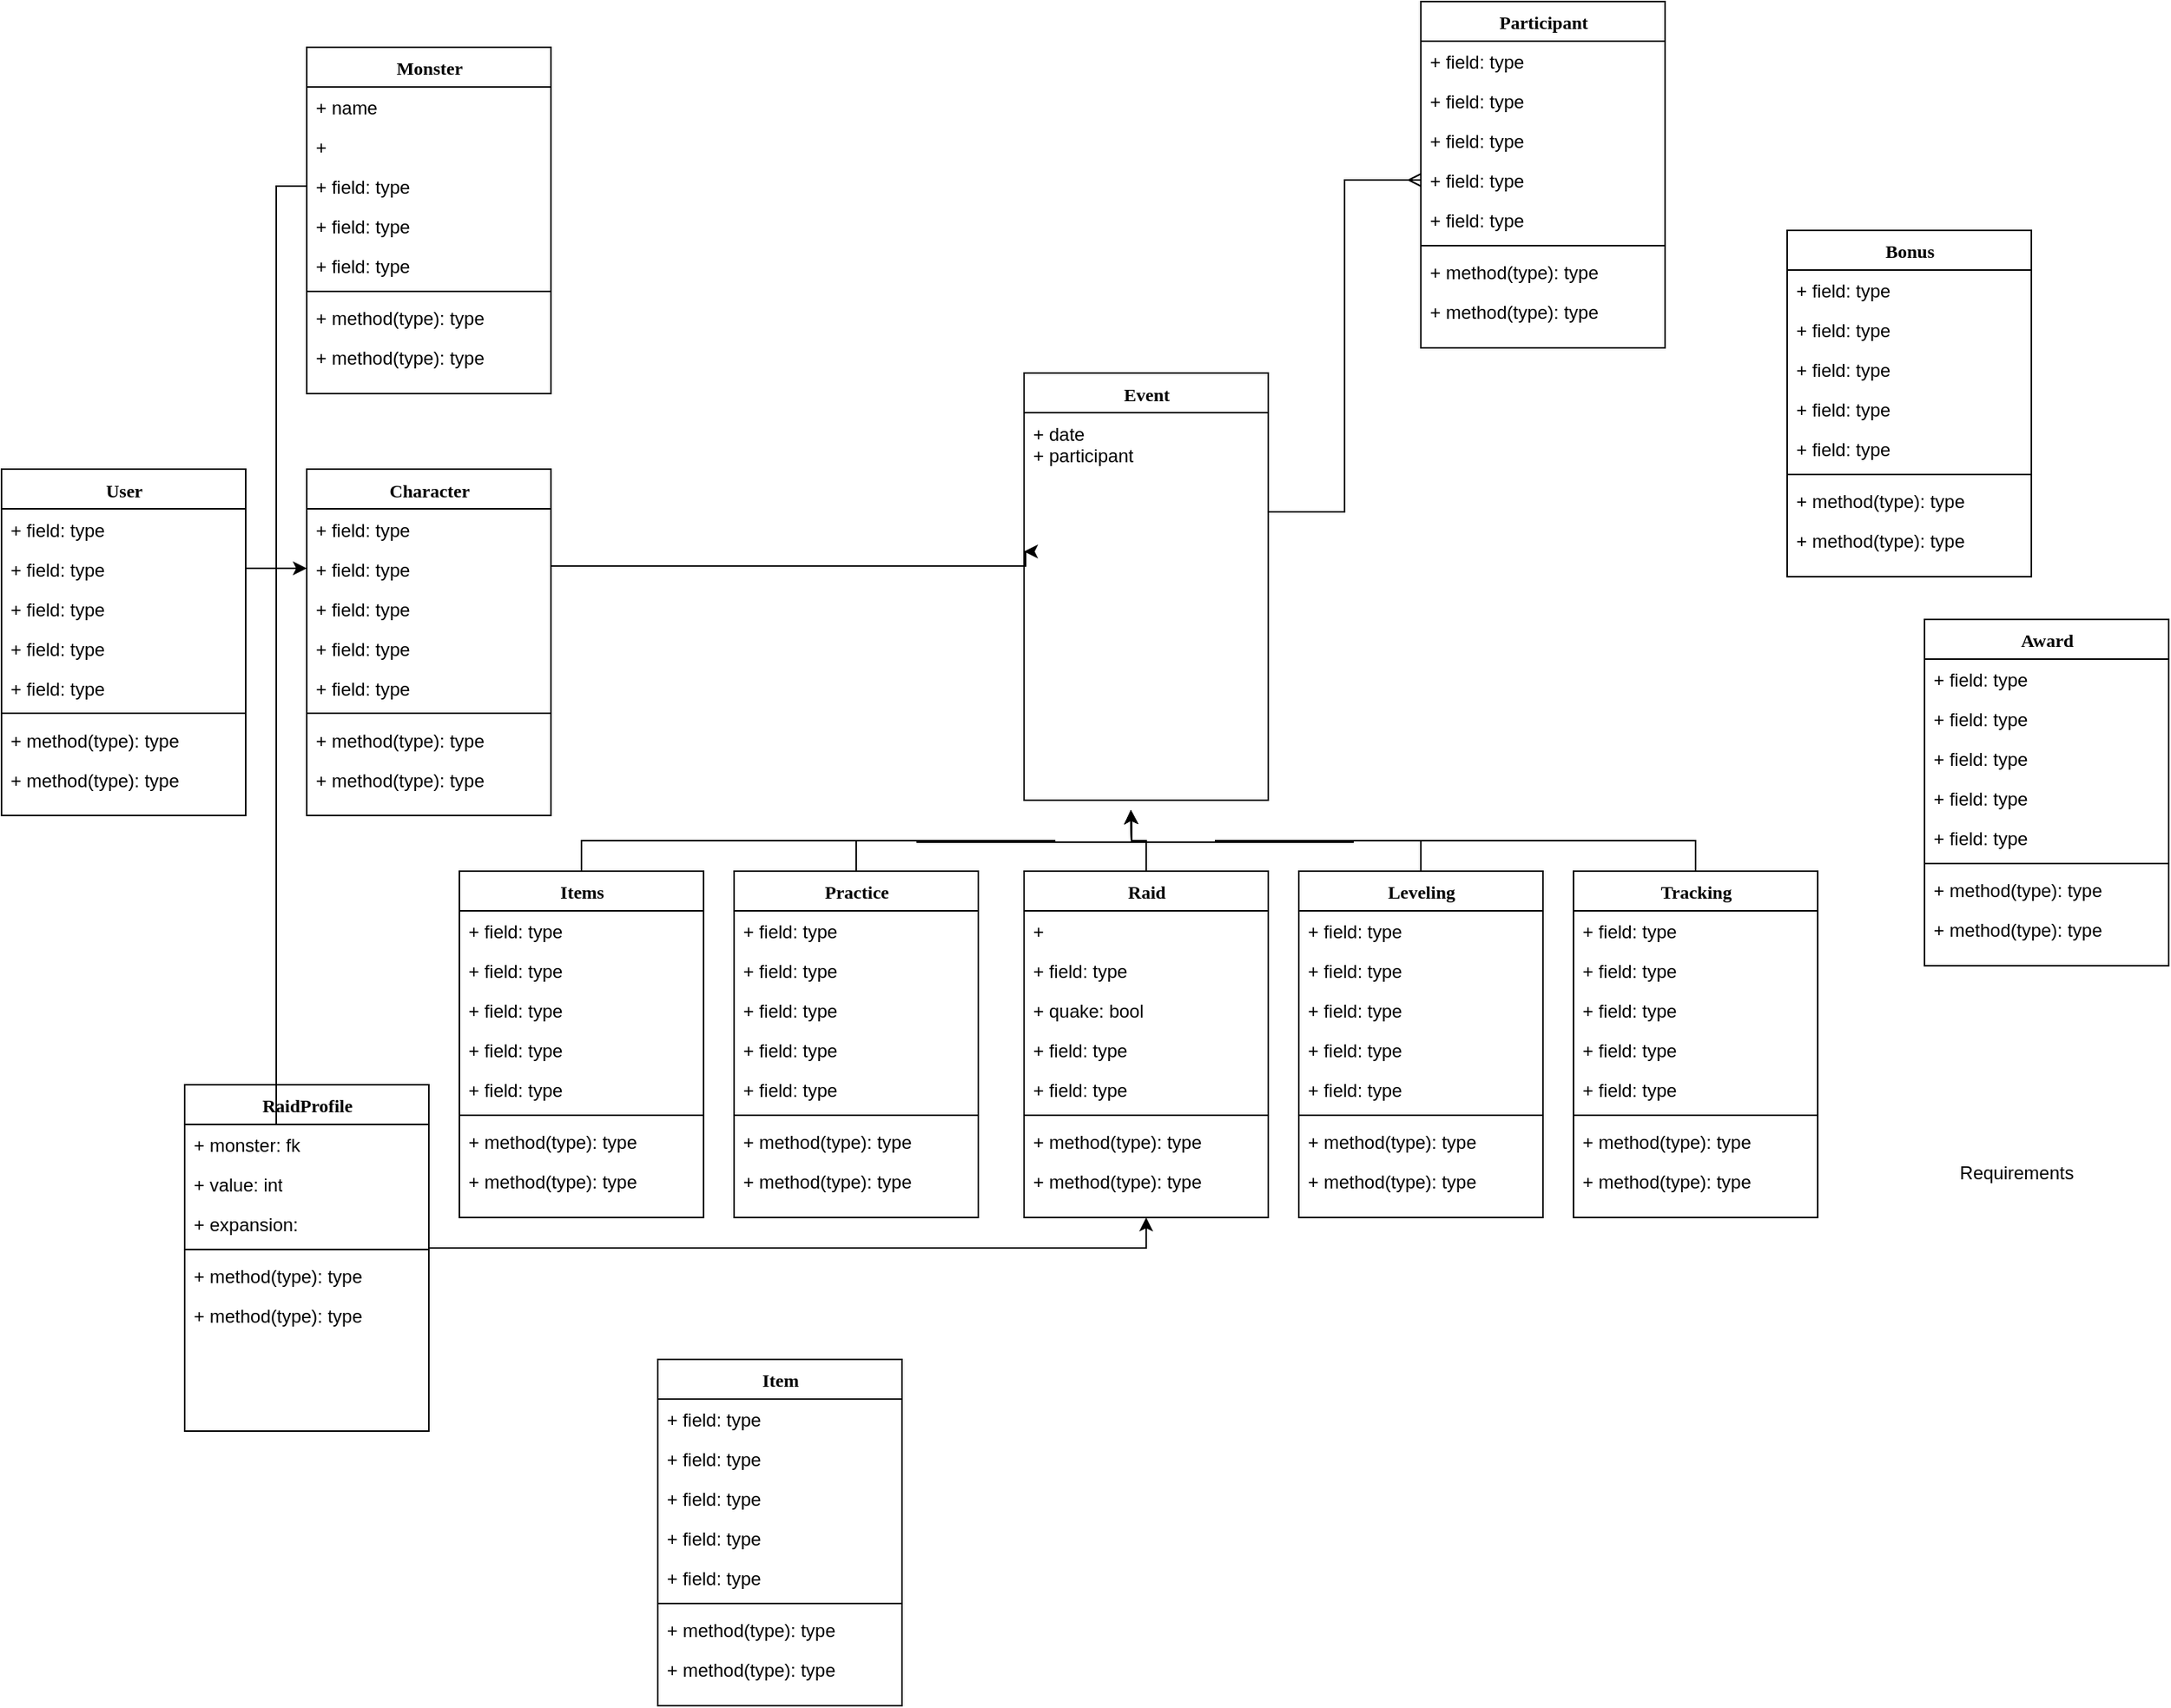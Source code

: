 <mxfile version="21.8.2" type="github">
  <diagram name="Page-1" id="9f46799a-70d6-7492-0946-bef42562c5a5">
    <mxGraphModel dx="1547" dy="1031" grid="1" gridSize="10" guides="1" tooltips="1" connect="1" arrows="1" fold="1" page="1" pageScale="1" pageWidth="1100" pageHeight="850" background="none" math="0" shadow="0">
      <root>
        <mxCell id="0" />
        <mxCell id="1" parent="0" />
        <mxCell id="78961159f06e98e8-30" value="Event" style="swimlane;html=1;fontStyle=1;align=center;verticalAlign=top;childLayout=stackLayout;horizontal=1;startSize=26;horizontalStack=0;resizeParent=1;resizeLast=0;collapsible=1;marginBottom=0;swimlaneFillColor=#ffffff;rounded=0;shadow=0;comic=0;labelBackgroundColor=none;strokeWidth=1;fillColor=none;fontFamily=Verdana;fontSize=12" parent="1" vertex="1">
          <mxGeometry x="670" y="263.5" width="160" height="280" as="geometry" />
        </mxCell>
        <mxCell id="78961159f06e98e8-31" value="+ date&lt;br&gt;+ participant&lt;br&gt;" style="text;html=1;strokeColor=none;fillColor=none;align=left;verticalAlign=top;spacingLeft=4;spacingRight=4;whiteSpace=wrap;overflow=hidden;rotatable=0;points=[[0,0.5],[1,0.5]];portConstraint=eastwest;" parent="78961159f06e98e8-30" vertex="1">
          <mxGeometry y="26" width="160" height="174" as="geometry" />
        </mxCell>
        <mxCell id="ewGvq0pr0Kd9iklSvu2Q-1" value="Monster" style="swimlane;html=1;fontStyle=1;align=center;verticalAlign=top;childLayout=stackLayout;horizontal=1;startSize=26;horizontalStack=0;resizeParent=1;resizeLast=0;collapsible=1;marginBottom=0;swimlaneFillColor=#ffffff;rounded=0;shadow=0;comic=0;labelBackgroundColor=none;strokeWidth=1;fillColor=none;fontFamily=Verdana;fontSize=12" parent="1" vertex="1">
          <mxGeometry x="200" y="50" width="160" height="227" as="geometry" />
        </mxCell>
        <mxCell id="ewGvq0pr0Kd9iklSvu2Q-2" value="+ name" style="text;html=1;strokeColor=none;fillColor=none;align=left;verticalAlign=top;spacingLeft=4;spacingRight=4;whiteSpace=wrap;overflow=hidden;rotatable=0;points=[[0,0.5],[1,0.5]];portConstraint=eastwest;" parent="ewGvq0pr0Kd9iklSvu2Q-1" vertex="1">
          <mxGeometry y="26" width="160" height="26" as="geometry" />
        </mxCell>
        <mxCell id="ewGvq0pr0Kd9iklSvu2Q-3" value="+&amp;nbsp;" style="text;html=1;strokeColor=none;fillColor=none;align=left;verticalAlign=top;spacingLeft=4;spacingRight=4;whiteSpace=wrap;overflow=hidden;rotatable=0;points=[[0,0.5],[1,0.5]];portConstraint=eastwest;" parent="ewGvq0pr0Kd9iklSvu2Q-1" vertex="1">
          <mxGeometry y="52" width="160" height="26" as="geometry" />
        </mxCell>
        <mxCell id="ewGvq0pr0Kd9iklSvu2Q-4" value="+ field: type" style="text;html=1;strokeColor=none;fillColor=none;align=left;verticalAlign=top;spacingLeft=4;spacingRight=4;whiteSpace=wrap;overflow=hidden;rotatable=0;points=[[0,0.5],[1,0.5]];portConstraint=eastwest;" parent="ewGvq0pr0Kd9iklSvu2Q-1" vertex="1">
          <mxGeometry y="78" width="160" height="26" as="geometry" />
        </mxCell>
        <mxCell id="ewGvq0pr0Kd9iklSvu2Q-5" value="+ field: type" style="text;html=1;strokeColor=none;fillColor=none;align=left;verticalAlign=top;spacingLeft=4;spacingRight=4;whiteSpace=wrap;overflow=hidden;rotatable=0;points=[[0,0.5],[1,0.5]];portConstraint=eastwest;" parent="ewGvq0pr0Kd9iklSvu2Q-1" vertex="1">
          <mxGeometry y="104" width="160" height="26" as="geometry" />
        </mxCell>
        <mxCell id="ewGvq0pr0Kd9iklSvu2Q-6" value="+ field: type" style="text;html=1;strokeColor=none;fillColor=none;align=left;verticalAlign=top;spacingLeft=4;spacingRight=4;whiteSpace=wrap;overflow=hidden;rotatable=0;points=[[0,0.5],[1,0.5]];portConstraint=eastwest;" parent="ewGvq0pr0Kd9iklSvu2Q-1" vertex="1">
          <mxGeometry y="130" width="160" height="26" as="geometry" />
        </mxCell>
        <mxCell id="ewGvq0pr0Kd9iklSvu2Q-7" value="" style="line;html=1;strokeWidth=1;fillColor=none;align=left;verticalAlign=middle;spacingTop=-1;spacingLeft=3;spacingRight=3;rotatable=0;labelPosition=right;points=[];portConstraint=eastwest;" parent="ewGvq0pr0Kd9iklSvu2Q-1" vertex="1">
          <mxGeometry y="156" width="160" height="8" as="geometry" />
        </mxCell>
        <mxCell id="ewGvq0pr0Kd9iklSvu2Q-8" value="+ method(type): type" style="text;html=1;strokeColor=none;fillColor=none;align=left;verticalAlign=top;spacingLeft=4;spacingRight=4;whiteSpace=wrap;overflow=hidden;rotatable=0;points=[[0,0.5],[1,0.5]];portConstraint=eastwest;" parent="ewGvq0pr0Kd9iklSvu2Q-1" vertex="1">
          <mxGeometry y="164" width="160" height="26" as="geometry" />
        </mxCell>
        <mxCell id="ewGvq0pr0Kd9iklSvu2Q-9" value="+ method(type): type" style="text;html=1;strokeColor=none;fillColor=none;align=left;verticalAlign=top;spacingLeft=4;spacingRight=4;whiteSpace=wrap;overflow=hidden;rotatable=0;points=[[0,0.5],[1,0.5]];portConstraint=eastwest;" parent="ewGvq0pr0Kd9iklSvu2Q-1" vertex="1">
          <mxGeometry y="190" width="160" height="26" as="geometry" />
        </mxCell>
        <mxCell id="ewGvq0pr0Kd9iklSvu2Q-10" value="Character" style="swimlane;html=1;fontStyle=1;align=center;verticalAlign=top;childLayout=stackLayout;horizontal=1;startSize=26;horizontalStack=0;resizeParent=1;resizeLast=0;collapsible=1;marginBottom=0;swimlaneFillColor=#ffffff;rounded=0;shadow=0;comic=0;labelBackgroundColor=none;strokeWidth=1;fillColor=none;fontFamily=Verdana;fontSize=12" parent="1" vertex="1">
          <mxGeometry x="200" y="326.5" width="160" height="227" as="geometry" />
        </mxCell>
        <mxCell id="ewGvq0pr0Kd9iklSvu2Q-11" value="+ field: type" style="text;html=1;strokeColor=none;fillColor=none;align=left;verticalAlign=top;spacingLeft=4;spacingRight=4;whiteSpace=wrap;overflow=hidden;rotatable=0;points=[[0,0.5],[1,0.5]];portConstraint=eastwest;" parent="ewGvq0pr0Kd9iklSvu2Q-10" vertex="1">
          <mxGeometry y="26" width="160" height="26" as="geometry" />
        </mxCell>
        <mxCell id="ewGvq0pr0Kd9iklSvu2Q-12" value="+ field: type" style="text;html=1;strokeColor=none;fillColor=none;align=left;verticalAlign=top;spacingLeft=4;spacingRight=4;whiteSpace=wrap;overflow=hidden;rotatable=0;points=[[0,0.5],[1,0.5]];portConstraint=eastwest;" parent="ewGvq0pr0Kd9iklSvu2Q-10" vertex="1">
          <mxGeometry y="52" width="160" height="26" as="geometry" />
        </mxCell>
        <mxCell id="ewGvq0pr0Kd9iklSvu2Q-13" value="+ field: type" style="text;html=1;strokeColor=none;fillColor=none;align=left;verticalAlign=top;spacingLeft=4;spacingRight=4;whiteSpace=wrap;overflow=hidden;rotatable=0;points=[[0,0.5],[1,0.5]];portConstraint=eastwest;" parent="ewGvq0pr0Kd9iklSvu2Q-10" vertex="1">
          <mxGeometry y="78" width="160" height="26" as="geometry" />
        </mxCell>
        <mxCell id="ewGvq0pr0Kd9iklSvu2Q-14" value="+ field: type" style="text;html=1;strokeColor=none;fillColor=none;align=left;verticalAlign=top;spacingLeft=4;spacingRight=4;whiteSpace=wrap;overflow=hidden;rotatable=0;points=[[0,0.5],[1,0.5]];portConstraint=eastwest;" parent="ewGvq0pr0Kd9iklSvu2Q-10" vertex="1">
          <mxGeometry y="104" width="160" height="26" as="geometry" />
        </mxCell>
        <mxCell id="ewGvq0pr0Kd9iklSvu2Q-15" value="+ field: type" style="text;html=1;strokeColor=none;fillColor=none;align=left;verticalAlign=top;spacingLeft=4;spacingRight=4;whiteSpace=wrap;overflow=hidden;rotatable=0;points=[[0,0.5],[1,0.5]];portConstraint=eastwest;" parent="ewGvq0pr0Kd9iklSvu2Q-10" vertex="1">
          <mxGeometry y="130" width="160" height="26" as="geometry" />
        </mxCell>
        <mxCell id="ewGvq0pr0Kd9iklSvu2Q-16" value="" style="line;html=1;strokeWidth=1;fillColor=none;align=left;verticalAlign=middle;spacingTop=-1;spacingLeft=3;spacingRight=3;rotatable=0;labelPosition=right;points=[];portConstraint=eastwest;" parent="ewGvq0pr0Kd9iklSvu2Q-10" vertex="1">
          <mxGeometry y="156" width="160" height="8" as="geometry" />
        </mxCell>
        <mxCell id="ewGvq0pr0Kd9iklSvu2Q-17" value="+ method(type): type" style="text;html=1;strokeColor=none;fillColor=none;align=left;verticalAlign=top;spacingLeft=4;spacingRight=4;whiteSpace=wrap;overflow=hidden;rotatable=0;points=[[0,0.5],[1,0.5]];portConstraint=eastwest;" parent="ewGvq0pr0Kd9iklSvu2Q-10" vertex="1">
          <mxGeometry y="164" width="160" height="26" as="geometry" />
        </mxCell>
        <mxCell id="ewGvq0pr0Kd9iklSvu2Q-18" value="+ method(type): type" style="text;html=1;strokeColor=none;fillColor=none;align=left;verticalAlign=top;spacingLeft=4;spacingRight=4;whiteSpace=wrap;overflow=hidden;rotatable=0;points=[[0,0.5],[1,0.5]];portConstraint=eastwest;" parent="ewGvq0pr0Kd9iklSvu2Q-10" vertex="1">
          <mxGeometry y="190" width="160" height="26" as="geometry" />
        </mxCell>
        <mxCell id="ewGvq0pr0Kd9iklSvu2Q-19" value="User" style="swimlane;html=1;fontStyle=1;align=center;verticalAlign=top;childLayout=stackLayout;horizontal=1;startSize=26;horizontalStack=0;resizeParent=1;resizeLast=0;collapsible=1;marginBottom=0;swimlaneFillColor=#ffffff;rounded=0;shadow=0;comic=0;labelBackgroundColor=none;strokeWidth=1;fillColor=none;fontFamily=Verdana;fontSize=12" parent="1" vertex="1">
          <mxGeometry y="326.5" width="160" height="227" as="geometry" />
        </mxCell>
        <mxCell id="ewGvq0pr0Kd9iklSvu2Q-20" value="+ field: type" style="text;html=1;strokeColor=none;fillColor=none;align=left;verticalAlign=top;spacingLeft=4;spacingRight=4;whiteSpace=wrap;overflow=hidden;rotatable=0;points=[[0,0.5],[1,0.5]];portConstraint=eastwest;" parent="ewGvq0pr0Kd9iklSvu2Q-19" vertex="1">
          <mxGeometry y="26" width="160" height="26" as="geometry" />
        </mxCell>
        <mxCell id="ewGvq0pr0Kd9iklSvu2Q-21" value="+ field: type" style="text;html=1;strokeColor=none;fillColor=none;align=left;verticalAlign=top;spacingLeft=4;spacingRight=4;whiteSpace=wrap;overflow=hidden;rotatable=0;points=[[0,0.5],[1,0.5]];portConstraint=eastwest;" parent="ewGvq0pr0Kd9iklSvu2Q-19" vertex="1">
          <mxGeometry y="52" width="160" height="26" as="geometry" />
        </mxCell>
        <mxCell id="ewGvq0pr0Kd9iklSvu2Q-22" value="+ field: type" style="text;html=1;strokeColor=none;fillColor=none;align=left;verticalAlign=top;spacingLeft=4;spacingRight=4;whiteSpace=wrap;overflow=hidden;rotatable=0;points=[[0,0.5],[1,0.5]];portConstraint=eastwest;" parent="ewGvq0pr0Kd9iklSvu2Q-19" vertex="1">
          <mxGeometry y="78" width="160" height="26" as="geometry" />
        </mxCell>
        <mxCell id="ewGvq0pr0Kd9iklSvu2Q-23" value="+ field: type" style="text;html=1;strokeColor=none;fillColor=none;align=left;verticalAlign=top;spacingLeft=4;spacingRight=4;whiteSpace=wrap;overflow=hidden;rotatable=0;points=[[0,0.5],[1,0.5]];portConstraint=eastwest;" parent="ewGvq0pr0Kd9iklSvu2Q-19" vertex="1">
          <mxGeometry y="104" width="160" height="26" as="geometry" />
        </mxCell>
        <mxCell id="ewGvq0pr0Kd9iklSvu2Q-24" value="+ field: type" style="text;html=1;strokeColor=none;fillColor=none;align=left;verticalAlign=top;spacingLeft=4;spacingRight=4;whiteSpace=wrap;overflow=hidden;rotatable=0;points=[[0,0.5],[1,0.5]];portConstraint=eastwest;" parent="ewGvq0pr0Kd9iklSvu2Q-19" vertex="1">
          <mxGeometry y="130" width="160" height="26" as="geometry" />
        </mxCell>
        <mxCell id="ewGvq0pr0Kd9iklSvu2Q-25" value="" style="line;html=1;strokeWidth=1;fillColor=none;align=left;verticalAlign=middle;spacingTop=-1;spacingLeft=3;spacingRight=3;rotatable=0;labelPosition=right;points=[];portConstraint=eastwest;" parent="ewGvq0pr0Kd9iklSvu2Q-19" vertex="1">
          <mxGeometry y="156" width="160" height="8" as="geometry" />
        </mxCell>
        <mxCell id="ewGvq0pr0Kd9iklSvu2Q-26" value="+ method(type): type" style="text;html=1;strokeColor=none;fillColor=none;align=left;verticalAlign=top;spacingLeft=4;spacingRight=4;whiteSpace=wrap;overflow=hidden;rotatable=0;points=[[0,0.5],[1,0.5]];portConstraint=eastwest;" parent="ewGvq0pr0Kd9iklSvu2Q-19" vertex="1">
          <mxGeometry y="164" width="160" height="26" as="geometry" />
        </mxCell>
        <mxCell id="ewGvq0pr0Kd9iklSvu2Q-27" value="+ method(type): type" style="text;html=1;strokeColor=none;fillColor=none;align=left;verticalAlign=top;spacingLeft=4;spacingRight=4;whiteSpace=wrap;overflow=hidden;rotatable=0;points=[[0,0.5],[1,0.5]];portConstraint=eastwest;" parent="ewGvq0pr0Kd9iklSvu2Q-19" vertex="1">
          <mxGeometry y="190" width="160" height="26" as="geometry" />
        </mxCell>
        <mxCell id="ewGvq0pr0Kd9iklSvu2Q-28" value="Bonus" style="swimlane;html=1;fontStyle=1;align=center;verticalAlign=top;childLayout=stackLayout;horizontal=1;startSize=26;horizontalStack=0;resizeParent=1;resizeLast=0;collapsible=1;marginBottom=0;swimlaneFillColor=#ffffff;rounded=0;shadow=0;comic=0;labelBackgroundColor=none;strokeWidth=1;fillColor=none;fontFamily=Verdana;fontSize=12" parent="1" vertex="1">
          <mxGeometry x="1170" y="170" width="160" height="227" as="geometry" />
        </mxCell>
        <mxCell id="ewGvq0pr0Kd9iklSvu2Q-29" value="+ field: type" style="text;html=1;strokeColor=none;fillColor=none;align=left;verticalAlign=top;spacingLeft=4;spacingRight=4;whiteSpace=wrap;overflow=hidden;rotatable=0;points=[[0,0.5],[1,0.5]];portConstraint=eastwest;" parent="ewGvq0pr0Kd9iklSvu2Q-28" vertex="1">
          <mxGeometry y="26" width="160" height="26" as="geometry" />
        </mxCell>
        <mxCell id="ewGvq0pr0Kd9iklSvu2Q-30" value="+ field: type" style="text;html=1;strokeColor=none;fillColor=none;align=left;verticalAlign=top;spacingLeft=4;spacingRight=4;whiteSpace=wrap;overflow=hidden;rotatable=0;points=[[0,0.5],[1,0.5]];portConstraint=eastwest;" parent="ewGvq0pr0Kd9iklSvu2Q-28" vertex="1">
          <mxGeometry y="52" width="160" height="26" as="geometry" />
        </mxCell>
        <mxCell id="ewGvq0pr0Kd9iklSvu2Q-31" value="+ field: type" style="text;html=1;strokeColor=none;fillColor=none;align=left;verticalAlign=top;spacingLeft=4;spacingRight=4;whiteSpace=wrap;overflow=hidden;rotatable=0;points=[[0,0.5],[1,0.5]];portConstraint=eastwest;" parent="ewGvq0pr0Kd9iklSvu2Q-28" vertex="1">
          <mxGeometry y="78" width="160" height="26" as="geometry" />
        </mxCell>
        <mxCell id="ewGvq0pr0Kd9iklSvu2Q-32" value="+ field: type" style="text;html=1;strokeColor=none;fillColor=none;align=left;verticalAlign=top;spacingLeft=4;spacingRight=4;whiteSpace=wrap;overflow=hidden;rotatable=0;points=[[0,0.5],[1,0.5]];portConstraint=eastwest;" parent="ewGvq0pr0Kd9iklSvu2Q-28" vertex="1">
          <mxGeometry y="104" width="160" height="26" as="geometry" />
        </mxCell>
        <mxCell id="ewGvq0pr0Kd9iklSvu2Q-33" value="+ field: type" style="text;html=1;strokeColor=none;fillColor=none;align=left;verticalAlign=top;spacingLeft=4;spacingRight=4;whiteSpace=wrap;overflow=hidden;rotatable=0;points=[[0,0.5],[1,0.5]];portConstraint=eastwest;" parent="ewGvq0pr0Kd9iklSvu2Q-28" vertex="1">
          <mxGeometry y="130" width="160" height="26" as="geometry" />
        </mxCell>
        <mxCell id="ewGvq0pr0Kd9iklSvu2Q-34" value="" style="line;html=1;strokeWidth=1;fillColor=none;align=left;verticalAlign=middle;spacingTop=-1;spacingLeft=3;spacingRight=3;rotatable=0;labelPosition=right;points=[];portConstraint=eastwest;" parent="ewGvq0pr0Kd9iklSvu2Q-28" vertex="1">
          <mxGeometry y="156" width="160" height="8" as="geometry" />
        </mxCell>
        <mxCell id="ewGvq0pr0Kd9iklSvu2Q-35" value="+ method(type): type" style="text;html=1;strokeColor=none;fillColor=none;align=left;verticalAlign=top;spacingLeft=4;spacingRight=4;whiteSpace=wrap;overflow=hidden;rotatable=0;points=[[0,0.5],[1,0.5]];portConstraint=eastwest;" parent="ewGvq0pr0Kd9iklSvu2Q-28" vertex="1">
          <mxGeometry y="164" width="160" height="26" as="geometry" />
        </mxCell>
        <mxCell id="ewGvq0pr0Kd9iklSvu2Q-36" value="+ method(type): type" style="text;html=1;strokeColor=none;fillColor=none;align=left;verticalAlign=top;spacingLeft=4;spacingRight=4;whiteSpace=wrap;overflow=hidden;rotatable=0;points=[[0,0.5],[1,0.5]];portConstraint=eastwest;" parent="ewGvq0pr0Kd9iklSvu2Q-28" vertex="1">
          <mxGeometry y="190" width="160" height="26" as="geometry" />
        </mxCell>
        <mxCell id="ewGvq0pr0Kd9iklSvu2Q-74" style="edgeStyle=orthogonalEdgeStyle;rounded=0;orthogonalLoop=1;jettySize=auto;html=1;exitX=0.5;exitY=0;exitDx=0;exitDy=0;" parent="1" source="ewGvq0pr0Kd9iklSvu2Q-37" edge="1">
          <mxGeometry relative="1" as="geometry">
            <mxPoint x="740" y="550" as="targetPoint" />
          </mxGeometry>
        </mxCell>
        <mxCell id="ewGvq0pr0Kd9iklSvu2Q-37" value="Practice" style="swimlane;html=1;fontStyle=1;align=center;verticalAlign=top;childLayout=stackLayout;horizontal=1;startSize=26;horizontalStack=0;resizeParent=1;resizeLast=0;collapsible=1;marginBottom=0;swimlaneFillColor=#ffffff;rounded=0;shadow=0;comic=0;labelBackgroundColor=none;strokeWidth=1;fillColor=none;fontFamily=Verdana;fontSize=12" parent="1" vertex="1">
          <mxGeometry x="480" y="590" width="160" height="227" as="geometry" />
        </mxCell>
        <mxCell id="ewGvq0pr0Kd9iklSvu2Q-38" value="+ field: type" style="text;html=1;strokeColor=none;fillColor=none;align=left;verticalAlign=top;spacingLeft=4;spacingRight=4;whiteSpace=wrap;overflow=hidden;rotatable=0;points=[[0,0.5],[1,0.5]];portConstraint=eastwest;" parent="ewGvq0pr0Kd9iklSvu2Q-37" vertex="1">
          <mxGeometry y="26" width="160" height="26" as="geometry" />
        </mxCell>
        <mxCell id="ewGvq0pr0Kd9iklSvu2Q-39" value="+ field: type" style="text;html=1;strokeColor=none;fillColor=none;align=left;verticalAlign=top;spacingLeft=4;spacingRight=4;whiteSpace=wrap;overflow=hidden;rotatable=0;points=[[0,0.5],[1,0.5]];portConstraint=eastwest;" parent="ewGvq0pr0Kd9iklSvu2Q-37" vertex="1">
          <mxGeometry y="52" width="160" height="26" as="geometry" />
        </mxCell>
        <mxCell id="ewGvq0pr0Kd9iklSvu2Q-40" value="+ field: type" style="text;html=1;strokeColor=none;fillColor=none;align=left;verticalAlign=top;spacingLeft=4;spacingRight=4;whiteSpace=wrap;overflow=hidden;rotatable=0;points=[[0,0.5],[1,0.5]];portConstraint=eastwest;" parent="ewGvq0pr0Kd9iklSvu2Q-37" vertex="1">
          <mxGeometry y="78" width="160" height="26" as="geometry" />
        </mxCell>
        <mxCell id="ewGvq0pr0Kd9iklSvu2Q-41" value="+ field: type" style="text;html=1;strokeColor=none;fillColor=none;align=left;verticalAlign=top;spacingLeft=4;spacingRight=4;whiteSpace=wrap;overflow=hidden;rotatable=0;points=[[0,0.5],[1,0.5]];portConstraint=eastwest;" parent="ewGvq0pr0Kd9iklSvu2Q-37" vertex="1">
          <mxGeometry y="104" width="160" height="26" as="geometry" />
        </mxCell>
        <mxCell id="ewGvq0pr0Kd9iklSvu2Q-42" value="+ field: type" style="text;html=1;strokeColor=none;fillColor=none;align=left;verticalAlign=top;spacingLeft=4;spacingRight=4;whiteSpace=wrap;overflow=hidden;rotatable=0;points=[[0,0.5],[1,0.5]];portConstraint=eastwest;" parent="ewGvq0pr0Kd9iklSvu2Q-37" vertex="1">
          <mxGeometry y="130" width="160" height="26" as="geometry" />
        </mxCell>
        <mxCell id="ewGvq0pr0Kd9iklSvu2Q-43" value="" style="line;html=1;strokeWidth=1;fillColor=none;align=left;verticalAlign=middle;spacingTop=-1;spacingLeft=3;spacingRight=3;rotatable=0;labelPosition=right;points=[];portConstraint=eastwest;" parent="ewGvq0pr0Kd9iklSvu2Q-37" vertex="1">
          <mxGeometry y="156" width="160" height="8" as="geometry" />
        </mxCell>
        <mxCell id="ewGvq0pr0Kd9iklSvu2Q-44" value="+ method(type): type" style="text;html=1;strokeColor=none;fillColor=none;align=left;verticalAlign=top;spacingLeft=4;spacingRight=4;whiteSpace=wrap;overflow=hidden;rotatable=0;points=[[0,0.5],[1,0.5]];portConstraint=eastwest;" parent="ewGvq0pr0Kd9iklSvu2Q-37" vertex="1">
          <mxGeometry y="164" width="160" height="26" as="geometry" />
        </mxCell>
        <mxCell id="ewGvq0pr0Kd9iklSvu2Q-45" value="+ method(type): type" style="text;html=1;strokeColor=none;fillColor=none;align=left;verticalAlign=top;spacingLeft=4;spacingRight=4;whiteSpace=wrap;overflow=hidden;rotatable=0;points=[[0,0.5],[1,0.5]];portConstraint=eastwest;" parent="ewGvq0pr0Kd9iklSvu2Q-37" vertex="1">
          <mxGeometry y="190" width="160" height="26" as="geometry" />
        </mxCell>
        <mxCell id="ewGvq0pr0Kd9iklSvu2Q-76" style="edgeStyle=orthogonalEdgeStyle;rounded=0;orthogonalLoop=1;jettySize=auto;html=1;exitX=0.5;exitY=0;exitDx=0;exitDy=0;" parent="1" source="ewGvq0pr0Kd9iklSvu2Q-46" edge="1">
          <mxGeometry relative="1" as="geometry">
            <mxPoint x="740" y="550" as="targetPoint" />
          </mxGeometry>
        </mxCell>
        <mxCell id="ewGvq0pr0Kd9iklSvu2Q-46" value="Leveling" style="swimlane;html=1;fontStyle=1;align=center;verticalAlign=top;childLayout=stackLayout;horizontal=1;startSize=26;horizontalStack=0;resizeParent=1;resizeLast=0;collapsible=1;marginBottom=0;swimlaneFillColor=#ffffff;rounded=0;shadow=0;comic=0;labelBackgroundColor=none;strokeWidth=1;fillColor=none;fontFamily=Verdana;fontSize=12" parent="1" vertex="1">
          <mxGeometry x="850" y="590" width="160" height="227" as="geometry" />
        </mxCell>
        <mxCell id="ewGvq0pr0Kd9iklSvu2Q-47" value="+ field: type" style="text;html=1;strokeColor=none;fillColor=none;align=left;verticalAlign=top;spacingLeft=4;spacingRight=4;whiteSpace=wrap;overflow=hidden;rotatable=0;points=[[0,0.5],[1,0.5]];portConstraint=eastwest;" parent="ewGvq0pr0Kd9iklSvu2Q-46" vertex="1">
          <mxGeometry y="26" width="160" height="26" as="geometry" />
        </mxCell>
        <mxCell id="ewGvq0pr0Kd9iklSvu2Q-48" value="+ field: type" style="text;html=1;strokeColor=none;fillColor=none;align=left;verticalAlign=top;spacingLeft=4;spacingRight=4;whiteSpace=wrap;overflow=hidden;rotatable=0;points=[[0,0.5],[1,0.5]];portConstraint=eastwest;" parent="ewGvq0pr0Kd9iklSvu2Q-46" vertex="1">
          <mxGeometry y="52" width="160" height="26" as="geometry" />
        </mxCell>
        <mxCell id="ewGvq0pr0Kd9iklSvu2Q-49" value="+ field: type" style="text;html=1;strokeColor=none;fillColor=none;align=left;verticalAlign=top;spacingLeft=4;spacingRight=4;whiteSpace=wrap;overflow=hidden;rotatable=0;points=[[0,0.5],[1,0.5]];portConstraint=eastwest;" parent="ewGvq0pr0Kd9iklSvu2Q-46" vertex="1">
          <mxGeometry y="78" width="160" height="26" as="geometry" />
        </mxCell>
        <mxCell id="ewGvq0pr0Kd9iklSvu2Q-50" value="+ field: type" style="text;html=1;strokeColor=none;fillColor=none;align=left;verticalAlign=top;spacingLeft=4;spacingRight=4;whiteSpace=wrap;overflow=hidden;rotatable=0;points=[[0,0.5],[1,0.5]];portConstraint=eastwest;" parent="ewGvq0pr0Kd9iklSvu2Q-46" vertex="1">
          <mxGeometry y="104" width="160" height="26" as="geometry" />
        </mxCell>
        <mxCell id="ewGvq0pr0Kd9iklSvu2Q-51" value="+ field: type" style="text;html=1;strokeColor=none;fillColor=none;align=left;verticalAlign=top;spacingLeft=4;spacingRight=4;whiteSpace=wrap;overflow=hidden;rotatable=0;points=[[0,0.5],[1,0.5]];portConstraint=eastwest;" parent="ewGvq0pr0Kd9iklSvu2Q-46" vertex="1">
          <mxGeometry y="130" width="160" height="26" as="geometry" />
        </mxCell>
        <mxCell id="ewGvq0pr0Kd9iklSvu2Q-52" value="" style="line;html=1;strokeWidth=1;fillColor=none;align=left;verticalAlign=middle;spacingTop=-1;spacingLeft=3;spacingRight=3;rotatable=0;labelPosition=right;points=[];portConstraint=eastwest;" parent="ewGvq0pr0Kd9iklSvu2Q-46" vertex="1">
          <mxGeometry y="156" width="160" height="8" as="geometry" />
        </mxCell>
        <mxCell id="ewGvq0pr0Kd9iklSvu2Q-53" value="+ method(type): type" style="text;html=1;strokeColor=none;fillColor=none;align=left;verticalAlign=top;spacingLeft=4;spacingRight=4;whiteSpace=wrap;overflow=hidden;rotatable=0;points=[[0,0.5],[1,0.5]];portConstraint=eastwest;" parent="ewGvq0pr0Kd9iklSvu2Q-46" vertex="1">
          <mxGeometry y="164" width="160" height="26" as="geometry" />
        </mxCell>
        <mxCell id="ewGvq0pr0Kd9iklSvu2Q-54" value="+ method(type): type" style="text;html=1;strokeColor=none;fillColor=none;align=left;verticalAlign=top;spacingLeft=4;spacingRight=4;whiteSpace=wrap;overflow=hidden;rotatable=0;points=[[0,0.5],[1,0.5]];portConstraint=eastwest;" parent="ewGvq0pr0Kd9iklSvu2Q-46" vertex="1">
          <mxGeometry y="190" width="160" height="26" as="geometry" />
        </mxCell>
        <mxCell id="ewGvq0pr0Kd9iklSvu2Q-75" style="edgeStyle=orthogonalEdgeStyle;rounded=0;orthogonalLoop=1;jettySize=auto;html=1;exitX=0.5;exitY=0;exitDx=0;exitDy=0;" parent="1" source="78961159f06e98e8-17" edge="1">
          <mxGeometry relative="1" as="geometry">
            <mxPoint x="740" y="550" as="targetPoint" />
          </mxGeometry>
        </mxCell>
        <mxCell id="78961159f06e98e8-17" value="Raid" style="swimlane;html=1;fontStyle=1;align=center;verticalAlign=top;childLayout=stackLayout;horizontal=1;startSize=26;horizontalStack=0;resizeParent=1;resizeLast=0;collapsible=1;marginBottom=0;swimlaneFillColor=#ffffff;rounded=0;shadow=0;comic=0;labelBackgroundColor=none;strokeWidth=1;fillColor=none;fontFamily=Verdana;fontSize=12" parent="1" vertex="1">
          <mxGeometry x="670" y="590" width="160" height="227" as="geometry" />
        </mxCell>
        <mxCell id="78961159f06e98e8-21" value="+" style="text;html=1;strokeColor=none;fillColor=none;align=left;verticalAlign=top;spacingLeft=4;spacingRight=4;whiteSpace=wrap;overflow=hidden;rotatable=0;points=[[0,0.5],[1,0.5]];portConstraint=eastwest;" parent="78961159f06e98e8-17" vertex="1">
          <mxGeometry y="26" width="160" height="26" as="geometry" />
        </mxCell>
        <mxCell id="78961159f06e98e8-23" value="+ field: type" style="text;html=1;strokeColor=none;fillColor=none;align=left;verticalAlign=top;spacingLeft=4;spacingRight=4;whiteSpace=wrap;overflow=hidden;rotatable=0;points=[[0,0.5],[1,0.5]];portConstraint=eastwest;" parent="78961159f06e98e8-17" vertex="1">
          <mxGeometry y="52" width="160" height="26" as="geometry" />
        </mxCell>
        <mxCell id="78961159f06e98e8-25" value="+ quake: bool" style="text;html=1;strokeColor=none;fillColor=none;align=left;verticalAlign=top;spacingLeft=4;spacingRight=4;whiteSpace=wrap;overflow=hidden;rotatable=0;points=[[0,0.5],[1,0.5]];portConstraint=eastwest;" parent="78961159f06e98e8-17" vertex="1">
          <mxGeometry y="78" width="160" height="26" as="geometry" />
        </mxCell>
        <mxCell id="78961159f06e98e8-26" value="+ field: type" style="text;html=1;strokeColor=none;fillColor=none;align=left;verticalAlign=top;spacingLeft=4;spacingRight=4;whiteSpace=wrap;overflow=hidden;rotatable=0;points=[[0,0.5],[1,0.5]];portConstraint=eastwest;" parent="78961159f06e98e8-17" vertex="1">
          <mxGeometry y="104" width="160" height="26" as="geometry" />
        </mxCell>
        <mxCell id="78961159f06e98e8-24" value="+ field: type" style="text;html=1;strokeColor=none;fillColor=none;align=left;verticalAlign=top;spacingLeft=4;spacingRight=4;whiteSpace=wrap;overflow=hidden;rotatable=0;points=[[0,0.5],[1,0.5]];portConstraint=eastwest;" parent="78961159f06e98e8-17" vertex="1">
          <mxGeometry y="130" width="160" height="26" as="geometry" />
        </mxCell>
        <mxCell id="78961159f06e98e8-19" value="" style="line;html=1;strokeWidth=1;fillColor=none;align=left;verticalAlign=middle;spacingTop=-1;spacingLeft=3;spacingRight=3;rotatable=0;labelPosition=right;points=[];portConstraint=eastwest;" parent="78961159f06e98e8-17" vertex="1">
          <mxGeometry y="156" width="160" height="8" as="geometry" />
        </mxCell>
        <mxCell id="78961159f06e98e8-20" value="+ method(type): type" style="text;html=1;strokeColor=none;fillColor=none;align=left;verticalAlign=top;spacingLeft=4;spacingRight=4;whiteSpace=wrap;overflow=hidden;rotatable=0;points=[[0,0.5],[1,0.5]];portConstraint=eastwest;" parent="78961159f06e98e8-17" vertex="1">
          <mxGeometry y="164" width="160" height="26" as="geometry" />
        </mxCell>
        <mxCell id="78961159f06e98e8-27" value="+ method(type): type" style="text;html=1;strokeColor=none;fillColor=none;align=left;verticalAlign=top;spacingLeft=4;spacingRight=4;whiteSpace=wrap;overflow=hidden;rotatable=0;points=[[0,0.5],[1,0.5]];portConstraint=eastwest;" parent="78961159f06e98e8-17" vertex="1">
          <mxGeometry y="190" width="160" height="26" as="geometry" />
        </mxCell>
        <mxCell id="ewGvq0pr0Kd9iklSvu2Q-77" style="edgeStyle=orthogonalEdgeStyle;rounded=0;orthogonalLoop=1;jettySize=auto;html=1;exitX=0.5;exitY=0;exitDx=0;exitDy=0;" parent="1" source="ewGvq0pr0Kd9iklSvu2Q-55" edge="1">
          <mxGeometry relative="1" as="geometry">
            <mxPoint x="740" y="550" as="targetPoint" />
          </mxGeometry>
        </mxCell>
        <mxCell id="ewGvq0pr0Kd9iklSvu2Q-55" value="Tracking" style="swimlane;html=1;fontStyle=1;align=center;verticalAlign=top;childLayout=stackLayout;horizontal=1;startSize=26;horizontalStack=0;resizeParent=1;resizeLast=0;collapsible=1;marginBottom=0;swimlaneFillColor=#ffffff;rounded=0;shadow=0;comic=0;labelBackgroundColor=none;strokeWidth=1;fillColor=none;fontFamily=Verdana;fontSize=12" parent="1" vertex="1">
          <mxGeometry x="1030" y="590" width="160" height="227" as="geometry" />
        </mxCell>
        <mxCell id="ewGvq0pr0Kd9iklSvu2Q-56" value="+ field: type" style="text;html=1;strokeColor=none;fillColor=none;align=left;verticalAlign=top;spacingLeft=4;spacingRight=4;whiteSpace=wrap;overflow=hidden;rotatable=0;points=[[0,0.5],[1,0.5]];portConstraint=eastwest;" parent="ewGvq0pr0Kd9iklSvu2Q-55" vertex="1">
          <mxGeometry y="26" width="160" height="26" as="geometry" />
        </mxCell>
        <mxCell id="ewGvq0pr0Kd9iklSvu2Q-57" value="+ field: type" style="text;html=1;strokeColor=none;fillColor=none;align=left;verticalAlign=top;spacingLeft=4;spacingRight=4;whiteSpace=wrap;overflow=hidden;rotatable=0;points=[[0,0.5],[1,0.5]];portConstraint=eastwest;" parent="ewGvq0pr0Kd9iklSvu2Q-55" vertex="1">
          <mxGeometry y="52" width="160" height="26" as="geometry" />
        </mxCell>
        <mxCell id="ewGvq0pr0Kd9iklSvu2Q-58" value="+ field: type" style="text;html=1;strokeColor=none;fillColor=none;align=left;verticalAlign=top;spacingLeft=4;spacingRight=4;whiteSpace=wrap;overflow=hidden;rotatable=0;points=[[0,0.5],[1,0.5]];portConstraint=eastwest;" parent="ewGvq0pr0Kd9iklSvu2Q-55" vertex="1">
          <mxGeometry y="78" width="160" height="26" as="geometry" />
        </mxCell>
        <mxCell id="ewGvq0pr0Kd9iklSvu2Q-59" value="+ field: type" style="text;html=1;strokeColor=none;fillColor=none;align=left;verticalAlign=top;spacingLeft=4;spacingRight=4;whiteSpace=wrap;overflow=hidden;rotatable=0;points=[[0,0.5],[1,0.5]];portConstraint=eastwest;" parent="ewGvq0pr0Kd9iklSvu2Q-55" vertex="1">
          <mxGeometry y="104" width="160" height="26" as="geometry" />
        </mxCell>
        <mxCell id="ewGvq0pr0Kd9iklSvu2Q-60" value="+ field: type" style="text;html=1;strokeColor=none;fillColor=none;align=left;verticalAlign=top;spacingLeft=4;spacingRight=4;whiteSpace=wrap;overflow=hidden;rotatable=0;points=[[0,0.5],[1,0.5]];portConstraint=eastwest;" parent="ewGvq0pr0Kd9iklSvu2Q-55" vertex="1">
          <mxGeometry y="130" width="160" height="26" as="geometry" />
        </mxCell>
        <mxCell id="ewGvq0pr0Kd9iklSvu2Q-61" value="" style="line;html=1;strokeWidth=1;fillColor=none;align=left;verticalAlign=middle;spacingTop=-1;spacingLeft=3;spacingRight=3;rotatable=0;labelPosition=right;points=[];portConstraint=eastwest;" parent="ewGvq0pr0Kd9iklSvu2Q-55" vertex="1">
          <mxGeometry y="156" width="160" height="8" as="geometry" />
        </mxCell>
        <mxCell id="ewGvq0pr0Kd9iklSvu2Q-62" value="+ method(type): type" style="text;html=1;strokeColor=none;fillColor=none;align=left;verticalAlign=top;spacingLeft=4;spacingRight=4;whiteSpace=wrap;overflow=hidden;rotatable=0;points=[[0,0.5],[1,0.5]];portConstraint=eastwest;" parent="ewGvq0pr0Kd9iklSvu2Q-55" vertex="1">
          <mxGeometry y="164" width="160" height="26" as="geometry" />
        </mxCell>
        <mxCell id="ewGvq0pr0Kd9iklSvu2Q-63" value="+ method(type): type" style="text;html=1;strokeColor=none;fillColor=none;align=left;verticalAlign=top;spacingLeft=4;spacingRight=4;whiteSpace=wrap;overflow=hidden;rotatable=0;points=[[0,0.5],[1,0.5]];portConstraint=eastwest;" parent="ewGvq0pr0Kd9iklSvu2Q-55" vertex="1">
          <mxGeometry y="190" width="160" height="26" as="geometry" />
        </mxCell>
        <mxCell id="ewGvq0pr0Kd9iklSvu2Q-73" style="edgeStyle=orthogonalEdgeStyle;rounded=0;orthogonalLoop=1;jettySize=auto;html=1;exitX=0.5;exitY=0;exitDx=0;exitDy=0;" parent="1" source="ewGvq0pr0Kd9iklSvu2Q-64" edge="1">
          <mxGeometry relative="1" as="geometry">
            <mxPoint x="740" y="550.0" as="targetPoint" />
          </mxGeometry>
        </mxCell>
        <mxCell id="ewGvq0pr0Kd9iklSvu2Q-64" value="Items" style="swimlane;html=1;fontStyle=1;align=center;verticalAlign=top;childLayout=stackLayout;horizontal=1;startSize=26;horizontalStack=0;resizeParent=1;resizeLast=0;collapsible=1;marginBottom=0;swimlaneFillColor=#ffffff;rounded=0;shadow=0;comic=0;labelBackgroundColor=none;strokeWidth=1;fillColor=none;fontFamily=Verdana;fontSize=12" parent="1" vertex="1">
          <mxGeometry x="300" y="590" width="160" height="227" as="geometry" />
        </mxCell>
        <mxCell id="ewGvq0pr0Kd9iklSvu2Q-65" value="+ field: type" style="text;html=1;strokeColor=none;fillColor=none;align=left;verticalAlign=top;spacingLeft=4;spacingRight=4;whiteSpace=wrap;overflow=hidden;rotatable=0;points=[[0,0.5],[1,0.5]];portConstraint=eastwest;" parent="ewGvq0pr0Kd9iklSvu2Q-64" vertex="1">
          <mxGeometry y="26" width="160" height="26" as="geometry" />
        </mxCell>
        <mxCell id="ewGvq0pr0Kd9iklSvu2Q-66" value="+ field: type" style="text;html=1;strokeColor=none;fillColor=none;align=left;verticalAlign=top;spacingLeft=4;spacingRight=4;whiteSpace=wrap;overflow=hidden;rotatable=0;points=[[0,0.5],[1,0.5]];portConstraint=eastwest;" parent="ewGvq0pr0Kd9iklSvu2Q-64" vertex="1">
          <mxGeometry y="52" width="160" height="26" as="geometry" />
        </mxCell>
        <mxCell id="ewGvq0pr0Kd9iklSvu2Q-67" value="+ field: type" style="text;html=1;strokeColor=none;fillColor=none;align=left;verticalAlign=top;spacingLeft=4;spacingRight=4;whiteSpace=wrap;overflow=hidden;rotatable=0;points=[[0,0.5],[1,0.5]];portConstraint=eastwest;" parent="ewGvq0pr0Kd9iklSvu2Q-64" vertex="1">
          <mxGeometry y="78" width="160" height="26" as="geometry" />
        </mxCell>
        <mxCell id="ewGvq0pr0Kd9iklSvu2Q-68" value="+ field: type" style="text;html=1;strokeColor=none;fillColor=none;align=left;verticalAlign=top;spacingLeft=4;spacingRight=4;whiteSpace=wrap;overflow=hidden;rotatable=0;points=[[0,0.5],[1,0.5]];portConstraint=eastwest;" parent="ewGvq0pr0Kd9iklSvu2Q-64" vertex="1">
          <mxGeometry y="104" width="160" height="26" as="geometry" />
        </mxCell>
        <mxCell id="ewGvq0pr0Kd9iklSvu2Q-69" value="+ field: type" style="text;html=1;strokeColor=none;fillColor=none;align=left;verticalAlign=top;spacingLeft=4;spacingRight=4;whiteSpace=wrap;overflow=hidden;rotatable=0;points=[[0,0.5],[1,0.5]];portConstraint=eastwest;" parent="ewGvq0pr0Kd9iklSvu2Q-64" vertex="1">
          <mxGeometry y="130" width="160" height="26" as="geometry" />
        </mxCell>
        <mxCell id="ewGvq0pr0Kd9iklSvu2Q-70" value="" style="line;html=1;strokeWidth=1;fillColor=none;align=left;verticalAlign=middle;spacingTop=-1;spacingLeft=3;spacingRight=3;rotatable=0;labelPosition=right;points=[];portConstraint=eastwest;" parent="ewGvq0pr0Kd9iklSvu2Q-64" vertex="1">
          <mxGeometry y="156" width="160" height="8" as="geometry" />
        </mxCell>
        <mxCell id="ewGvq0pr0Kd9iklSvu2Q-71" value="+ method(type): type" style="text;html=1;strokeColor=none;fillColor=none;align=left;verticalAlign=top;spacingLeft=4;spacingRight=4;whiteSpace=wrap;overflow=hidden;rotatable=0;points=[[0,0.5],[1,0.5]];portConstraint=eastwest;" parent="ewGvq0pr0Kd9iklSvu2Q-64" vertex="1">
          <mxGeometry y="164" width="160" height="26" as="geometry" />
        </mxCell>
        <mxCell id="ewGvq0pr0Kd9iklSvu2Q-72" value="+ method(type): type" style="text;html=1;strokeColor=none;fillColor=none;align=left;verticalAlign=top;spacingLeft=4;spacingRight=4;whiteSpace=wrap;overflow=hidden;rotatable=0;points=[[0,0.5],[1,0.5]];portConstraint=eastwest;" parent="ewGvq0pr0Kd9iklSvu2Q-64" vertex="1">
          <mxGeometry y="190" width="160" height="26" as="geometry" />
        </mxCell>
        <mxCell id="ewGvq0pr0Kd9iklSvu2Q-78" style="edgeStyle=orthogonalEdgeStyle;rounded=0;orthogonalLoop=1;jettySize=auto;html=1;exitX=1;exitY=0.5;exitDx=0;exitDy=0;entryX=0;entryY=0.5;entryDx=0;entryDy=0;" parent="1" source="ewGvq0pr0Kd9iklSvu2Q-13" edge="1">
          <mxGeometry relative="1" as="geometry">
            <mxPoint x="670.0" y="380.5" as="targetPoint" />
            <Array as="points">
              <mxPoint x="360" y="390" />
              <mxPoint x="671" y="390" />
            </Array>
          </mxGeometry>
        </mxCell>
        <mxCell id="ewGvq0pr0Kd9iklSvu2Q-79" style="edgeStyle=orthogonalEdgeStyle;rounded=0;orthogonalLoop=1;jettySize=auto;html=1;exitX=1;exitY=0.5;exitDx=0;exitDy=0;entryX=0;entryY=0.5;entryDx=0;entryDy=0;" parent="1" source="ewGvq0pr0Kd9iklSvu2Q-21" target="ewGvq0pr0Kd9iklSvu2Q-12" edge="1">
          <mxGeometry relative="1" as="geometry" />
        </mxCell>
        <mxCell id="ewGvq0pr0Kd9iklSvu2Q-80" style="edgeStyle=orthogonalEdgeStyle;rounded=0;orthogonalLoop=1;jettySize=auto;html=1;exitX=0;exitY=0.5;exitDx=0;exitDy=0;entryX=0.5;entryY=1;entryDx=0;entryDy=0;" parent="1" source="ewGvq0pr0Kd9iklSvu2Q-4" target="78961159f06e98e8-17" edge="1">
          <mxGeometry relative="1" as="geometry" />
        </mxCell>
        <mxCell id="ewGvq0pr0Kd9iklSvu2Q-81" value="RaidProfile" style="swimlane;html=1;fontStyle=1;align=center;verticalAlign=top;childLayout=stackLayout;horizontal=1;startSize=26;horizontalStack=0;resizeParent=1;resizeLast=0;collapsible=1;marginBottom=0;swimlaneFillColor=#ffffff;rounded=0;shadow=0;comic=0;labelBackgroundColor=none;strokeWidth=1;fillColor=none;fontFamily=Verdana;fontSize=12" parent="1" vertex="1">
          <mxGeometry x="120" y="730" width="160" height="227" as="geometry" />
        </mxCell>
        <mxCell id="ewGvq0pr0Kd9iklSvu2Q-82" value="+ monster: fk" style="text;html=1;strokeColor=none;fillColor=none;align=left;verticalAlign=top;spacingLeft=4;spacingRight=4;whiteSpace=wrap;overflow=hidden;rotatable=0;points=[[0,0.5],[1,0.5]];portConstraint=eastwest;" parent="ewGvq0pr0Kd9iklSvu2Q-81" vertex="1">
          <mxGeometry y="26" width="160" height="26" as="geometry" />
        </mxCell>
        <mxCell id="ewGvq0pr0Kd9iklSvu2Q-83" value="+ value: int" style="text;html=1;strokeColor=none;fillColor=none;align=left;verticalAlign=top;spacingLeft=4;spacingRight=4;whiteSpace=wrap;overflow=hidden;rotatable=0;points=[[0,0.5],[1,0.5]];portConstraint=eastwest;" parent="ewGvq0pr0Kd9iklSvu2Q-81" vertex="1">
          <mxGeometry y="52" width="160" height="26" as="geometry" />
        </mxCell>
        <mxCell id="ewGvq0pr0Kd9iklSvu2Q-84" value="+ expansion:&amp;nbsp;" style="text;html=1;strokeColor=none;fillColor=none;align=left;verticalAlign=top;spacingLeft=4;spacingRight=4;whiteSpace=wrap;overflow=hidden;rotatable=0;points=[[0,0.5],[1,0.5]];portConstraint=eastwest;" parent="ewGvq0pr0Kd9iklSvu2Q-81" vertex="1">
          <mxGeometry y="78" width="160" height="26" as="geometry" />
        </mxCell>
        <mxCell id="ewGvq0pr0Kd9iklSvu2Q-87" value="" style="line;html=1;strokeWidth=1;fillColor=none;align=left;verticalAlign=middle;spacingTop=-1;spacingLeft=3;spacingRight=3;rotatable=0;labelPosition=right;points=[];portConstraint=eastwest;" parent="ewGvq0pr0Kd9iklSvu2Q-81" vertex="1">
          <mxGeometry y="104" width="160" height="8" as="geometry" />
        </mxCell>
        <mxCell id="ewGvq0pr0Kd9iklSvu2Q-88" value="+ method(type): type" style="text;html=1;strokeColor=none;fillColor=none;align=left;verticalAlign=top;spacingLeft=4;spacingRight=4;whiteSpace=wrap;overflow=hidden;rotatable=0;points=[[0,0.5],[1,0.5]];portConstraint=eastwest;" parent="ewGvq0pr0Kd9iklSvu2Q-81" vertex="1">
          <mxGeometry y="112" width="160" height="26" as="geometry" />
        </mxCell>
        <mxCell id="ewGvq0pr0Kd9iklSvu2Q-89" value="+ method(type): type" style="text;html=1;strokeColor=none;fillColor=none;align=left;verticalAlign=top;spacingLeft=4;spacingRight=4;whiteSpace=wrap;overflow=hidden;rotatable=0;points=[[0,0.5],[1,0.5]];portConstraint=eastwest;" parent="ewGvq0pr0Kd9iklSvu2Q-81" vertex="1">
          <mxGeometry y="138" width="160" height="26" as="geometry" />
        </mxCell>
        <mxCell id="ewGvq0pr0Kd9iklSvu2Q-90" value="Participant" style="swimlane;html=1;fontStyle=1;align=center;verticalAlign=top;childLayout=stackLayout;horizontal=1;startSize=26;horizontalStack=0;resizeParent=1;resizeLast=0;collapsible=1;marginBottom=0;swimlaneFillColor=#ffffff;rounded=0;shadow=0;comic=0;labelBackgroundColor=none;strokeWidth=1;fillColor=none;fontFamily=Verdana;fontSize=12" parent="1" vertex="1">
          <mxGeometry x="930" y="20" width="160" height="227" as="geometry" />
        </mxCell>
        <mxCell id="ewGvq0pr0Kd9iklSvu2Q-91" value="+ field: type" style="text;html=1;strokeColor=none;fillColor=none;align=left;verticalAlign=top;spacingLeft=4;spacingRight=4;whiteSpace=wrap;overflow=hidden;rotatable=0;points=[[0,0.5],[1,0.5]];portConstraint=eastwest;" parent="ewGvq0pr0Kd9iklSvu2Q-90" vertex="1">
          <mxGeometry y="26" width="160" height="26" as="geometry" />
        </mxCell>
        <mxCell id="ewGvq0pr0Kd9iklSvu2Q-92" value="+ field: type" style="text;html=1;strokeColor=none;fillColor=none;align=left;verticalAlign=top;spacingLeft=4;spacingRight=4;whiteSpace=wrap;overflow=hidden;rotatable=0;points=[[0,0.5],[1,0.5]];portConstraint=eastwest;" parent="ewGvq0pr0Kd9iklSvu2Q-90" vertex="1">
          <mxGeometry y="52" width="160" height="26" as="geometry" />
        </mxCell>
        <mxCell id="ewGvq0pr0Kd9iklSvu2Q-93" value="+ field: type" style="text;html=1;strokeColor=none;fillColor=none;align=left;verticalAlign=top;spacingLeft=4;spacingRight=4;whiteSpace=wrap;overflow=hidden;rotatable=0;points=[[0,0.5],[1,0.5]];portConstraint=eastwest;" parent="ewGvq0pr0Kd9iklSvu2Q-90" vertex="1">
          <mxGeometry y="78" width="160" height="26" as="geometry" />
        </mxCell>
        <mxCell id="ewGvq0pr0Kd9iklSvu2Q-94" value="+ field: type" style="text;html=1;strokeColor=none;fillColor=none;align=left;verticalAlign=top;spacingLeft=4;spacingRight=4;whiteSpace=wrap;overflow=hidden;rotatable=0;points=[[0,0.5],[1,0.5]];portConstraint=eastwest;" parent="ewGvq0pr0Kd9iklSvu2Q-90" vertex="1">
          <mxGeometry y="104" width="160" height="26" as="geometry" />
        </mxCell>
        <mxCell id="ewGvq0pr0Kd9iklSvu2Q-95" value="+ field: type" style="text;html=1;strokeColor=none;fillColor=none;align=left;verticalAlign=top;spacingLeft=4;spacingRight=4;whiteSpace=wrap;overflow=hidden;rotatable=0;points=[[0,0.5],[1,0.5]];portConstraint=eastwest;" parent="ewGvq0pr0Kd9iklSvu2Q-90" vertex="1">
          <mxGeometry y="130" width="160" height="26" as="geometry" />
        </mxCell>
        <mxCell id="ewGvq0pr0Kd9iklSvu2Q-96" value="" style="line;html=1;strokeWidth=1;fillColor=none;align=left;verticalAlign=middle;spacingTop=-1;spacingLeft=3;spacingRight=3;rotatable=0;labelPosition=right;points=[];portConstraint=eastwest;" parent="ewGvq0pr0Kd9iklSvu2Q-90" vertex="1">
          <mxGeometry y="156" width="160" height="8" as="geometry" />
        </mxCell>
        <mxCell id="ewGvq0pr0Kd9iklSvu2Q-97" value="+ method(type): type" style="text;html=1;strokeColor=none;fillColor=none;align=left;verticalAlign=top;spacingLeft=4;spacingRight=4;whiteSpace=wrap;overflow=hidden;rotatable=0;points=[[0,0.5],[1,0.5]];portConstraint=eastwest;" parent="ewGvq0pr0Kd9iklSvu2Q-90" vertex="1">
          <mxGeometry y="164" width="160" height="26" as="geometry" />
        </mxCell>
        <mxCell id="ewGvq0pr0Kd9iklSvu2Q-98" value="+ method(type): type" style="text;html=1;strokeColor=none;fillColor=none;align=left;verticalAlign=top;spacingLeft=4;spacingRight=4;whiteSpace=wrap;overflow=hidden;rotatable=0;points=[[0,0.5],[1,0.5]];portConstraint=eastwest;" parent="ewGvq0pr0Kd9iklSvu2Q-90" vertex="1">
          <mxGeometry y="190" width="160" height="26" as="geometry" />
        </mxCell>
        <mxCell id="ewGvq0pr0Kd9iklSvu2Q-104" style="edgeStyle=orthogonalEdgeStyle;rounded=0;orthogonalLoop=1;jettySize=auto;html=1;exitX=1;exitY=0.5;exitDx=0;exitDy=0;endArrow=ERmany;endFill=0;entryX=0;entryY=0.5;entryDx=0;entryDy=0;" parent="1" target="ewGvq0pr0Kd9iklSvu2Q-94" edge="1">
          <mxGeometry relative="1" as="geometry">
            <mxPoint x="830" y="354.5" as="sourcePoint" />
            <mxPoint x="920" y="354" as="targetPoint" />
            <Array as="points">
              <mxPoint x="880" y="355" />
              <mxPoint x="880" y="137" />
            </Array>
          </mxGeometry>
        </mxCell>
        <mxCell id="ewGvq0pr0Kd9iklSvu2Q-106" value="Award" style="swimlane;html=1;fontStyle=1;align=center;verticalAlign=top;childLayout=stackLayout;horizontal=1;startSize=26;horizontalStack=0;resizeParent=1;resizeLast=0;collapsible=1;marginBottom=0;swimlaneFillColor=#ffffff;rounded=0;shadow=0;comic=0;labelBackgroundColor=none;strokeWidth=1;fillColor=none;fontFamily=Verdana;fontSize=12" parent="1" vertex="1">
          <mxGeometry x="1260" y="425" width="160" height="227" as="geometry" />
        </mxCell>
        <mxCell id="ewGvq0pr0Kd9iklSvu2Q-107" value="+ field: type" style="text;html=1;strokeColor=none;fillColor=none;align=left;verticalAlign=top;spacingLeft=4;spacingRight=4;whiteSpace=wrap;overflow=hidden;rotatable=0;points=[[0,0.5],[1,0.5]];portConstraint=eastwest;" parent="ewGvq0pr0Kd9iklSvu2Q-106" vertex="1">
          <mxGeometry y="26" width="160" height="26" as="geometry" />
        </mxCell>
        <mxCell id="ewGvq0pr0Kd9iklSvu2Q-108" value="+ field: type" style="text;html=1;strokeColor=none;fillColor=none;align=left;verticalAlign=top;spacingLeft=4;spacingRight=4;whiteSpace=wrap;overflow=hidden;rotatable=0;points=[[0,0.5],[1,0.5]];portConstraint=eastwest;" parent="ewGvq0pr0Kd9iklSvu2Q-106" vertex="1">
          <mxGeometry y="52" width="160" height="26" as="geometry" />
        </mxCell>
        <mxCell id="ewGvq0pr0Kd9iklSvu2Q-109" value="+ field: type" style="text;html=1;strokeColor=none;fillColor=none;align=left;verticalAlign=top;spacingLeft=4;spacingRight=4;whiteSpace=wrap;overflow=hidden;rotatable=0;points=[[0,0.5],[1,0.5]];portConstraint=eastwest;" parent="ewGvq0pr0Kd9iklSvu2Q-106" vertex="1">
          <mxGeometry y="78" width="160" height="26" as="geometry" />
        </mxCell>
        <mxCell id="ewGvq0pr0Kd9iklSvu2Q-110" value="+ field: type" style="text;html=1;strokeColor=none;fillColor=none;align=left;verticalAlign=top;spacingLeft=4;spacingRight=4;whiteSpace=wrap;overflow=hidden;rotatable=0;points=[[0,0.5],[1,0.5]];portConstraint=eastwest;" parent="ewGvq0pr0Kd9iklSvu2Q-106" vertex="1">
          <mxGeometry y="104" width="160" height="26" as="geometry" />
        </mxCell>
        <mxCell id="ewGvq0pr0Kd9iklSvu2Q-111" value="+ field: type" style="text;html=1;strokeColor=none;fillColor=none;align=left;verticalAlign=top;spacingLeft=4;spacingRight=4;whiteSpace=wrap;overflow=hidden;rotatable=0;points=[[0,0.5],[1,0.5]];portConstraint=eastwest;" parent="ewGvq0pr0Kd9iklSvu2Q-106" vertex="1">
          <mxGeometry y="130" width="160" height="26" as="geometry" />
        </mxCell>
        <mxCell id="ewGvq0pr0Kd9iklSvu2Q-112" value="" style="line;html=1;strokeWidth=1;fillColor=none;align=left;verticalAlign=middle;spacingTop=-1;spacingLeft=3;spacingRight=3;rotatable=0;labelPosition=right;points=[];portConstraint=eastwest;" parent="ewGvq0pr0Kd9iklSvu2Q-106" vertex="1">
          <mxGeometry y="156" width="160" height="8" as="geometry" />
        </mxCell>
        <mxCell id="ewGvq0pr0Kd9iklSvu2Q-113" value="+ method(type): type" style="text;html=1;strokeColor=none;fillColor=none;align=left;verticalAlign=top;spacingLeft=4;spacingRight=4;whiteSpace=wrap;overflow=hidden;rotatable=0;points=[[0,0.5],[1,0.5]];portConstraint=eastwest;" parent="ewGvq0pr0Kd9iklSvu2Q-106" vertex="1">
          <mxGeometry y="164" width="160" height="26" as="geometry" />
        </mxCell>
        <mxCell id="ewGvq0pr0Kd9iklSvu2Q-114" value="+ method(type): type" style="text;html=1;strokeColor=none;fillColor=none;align=left;verticalAlign=top;spacingLeft=4;spacingRight=4;whiteSpace=wrap;overflow=hidden;rotatable=0;points=[[0,0.5],[1,0.5]];portConstraint=eastwest;" parent="ewGvq0pr0Kd9iklSvu2Q-106" vertex="1">
          <mxGeometry y="190" width="160" height="26" as="geometry" />
        </mxCell>
        <mxCell id="ewGvq0pr0Kd9iklSvu2Q-115" value="&lt;br&gt;Requirements" style="text;html=1;align=center;verticalAlign=middle;resizable=0;points=[];autosize=1;strokeColor=none;fillColor=none;" parent="1" vertex="1">
          <mxGeometry x="1270" y="760" width="100" height="40" as="geometry" />
        </mxCell>
        <mxCell id="cDTr7kAgil8JUciNFaI4-2" value="Item" style="swimlane;html=1;fontStyle=1;align=center;verticalAlign=top;childLayout=stackLayout;horizontal=1;startSize=26;horizontalStack=0;resizeParent=1;resizeLast=0;collapsible=1;marginBottom=0;swimlaneFillColor=#ffffff;rounded=0;shadow=0;comic=0;labelBackgroundColor=none;strokeWidth=1;fillColor=none;fontFamily=Verdana;fontSize=12" vertex="1" parent="1">
          <mxGeometry x="430" y="910" width="160" height="227" as="geometry" />
        </mxCell>
        <mxCell id="cDTr7kAgil8JUciNFaI4-3" value="+ field: type" style="text;html=1;strokeColor=none;fillColor=none;align=left;verticalAlign=top;spacingLeft=4;spacingRight=4;whiteSpace=wrap;overflow=hidden;rotatable=0;points=[[0,0.5],[1,0.5]];portConstraint=eastwest;" vertex="1" parent="cDTr7kAgil8JUciNFaI4-2">
          <mxGeometry y="26" width="160" height="26" as="geometry" />
        </mxCell>
        <mxCell id="cDTr7kAgil8JUciNFaI4-4" value="+ field: type" style="text;html=1;strokeColor=none;fillColor=none;align=left;verticalAlign=top;spacingLeft=4;spacingRight=4;whiteSpace=wrap;overflow=hidden;rotatable=0;points=[[0,0.5],[1,0.5]];portConstraint=eastwest;" vertex="1" parent="cDTr7kAgil8JUciNFaI4-2">
          <mxGeometry y="52" width="160" height="26" as="geometry" />
        </mxCell>
        <mxCell id="cDTr7kAgil8JUciNFaI4-5" value="+ field: type" style="text;html=1;strokeColor=none;fillColor=none;align=left;verticalAlign=top;spacingLeft=4;spacingRight=4;whiteSpace=wrap;overflow=hidden;rotatable=0;points=[[0,0.5],[1,0.5]];portConstraint=eastwest;" vertex="1" parent="cDTr7kAgil8JUciNFaI4-2">
          <mxGeometry y="78" width="160" height="26" as="geometry" />
        </mxCell>
        <mxCell id="cDTr7kAgil8JUciNFaI4-6" value="+ field: type" style="text;html=1;strokeColor=none;fillColor=none;align=left;verticalAlign=top;spacingLeft=4;spacingRight=4;whiteSpace=wrap;overflow=hidden;rotatable=0;points=[[0,0.5],[1,0.5]];portConstraint=eastwest;" vertex="1" parent="cDTr7kAgil8JUciNFaI4-2">
          <mxGeometry y="104" width="160" height="26" as="geometry" />
        </mxCell>
        <mxCell id="cDTr7kAgil8JUciNFaI4-7" value="+ field: type" style="text;html=1;strokeColor=none;fillColor=none;align=left;verticalAlign=top;spacingLeft=4;spacingRight=4;whiteSpace=wrap;overflow=hidden;rotatable=0;points=[[0,0.5],[1,0.5]];portConstraint=eastwest;" vertex="1" parent="cDTr7kAgil8JUciNFaI4-2">
          <mxGeometry y="130" width="160" height="26" as="geometry" />
        </mxCell>
        <mxCell id="cDTr7kAgil8JUciNFaI4-8" value="" style="line;html=1;strokeWidth=1;fillColor=none;align=left;verticalAlign=middle;spacingTop=-1;spacingLeft=3;spacingRight=3;rotatable=0;labelPosition=right;points=[];portConstraint=eastwest;" vertex="1" parent="cDTr7kAgil8JUciNFaI4-2">
          <mxGeometry y="156" width="160" height="8" as="geometry" />
        </mxCell>
        <mxCell id="cDTr7kAgil8JUciNFaI4-9" value="+ method(type): type" style="text;html=1;strokeColor=none;fillColor=none;align=left;verticalAlign=top;spacingLeft=4;spacingRight=4;whiteSpace=wrap;overflow=hidden;rotatable=0;points=[[0,0.5],[1,0.5]];portConstraint=eastwest;" vertex="1" parent="cDTr7kAgil8JUciNFaI4-2">
          <mxGeometry y="164" width="160" height="26" as="geometry" />
        </mxCell>
        <mxCell id="cDTr7kAgil8JUciNFaI4-10" value="+ method(type): type" style="text;html=1;strokeColor=none;fillColor=none;align=left;verticalAlign=top;spacingLeft=4;spacingRight=4;whiteSpace=wrap;overflow=hidden;rotatable=0;points=[[0,0.5],[1,0.5]];portConstraint=eastwest;" vertex="1" parent="cDTr7kAgil8JUciNFaI4-2">
          <mxGeometry y="190" width="160" height="26" as="geometry" />
        </mxCell>
      </root>
    </mxGraphModel>
  </diagram>
</mxfile>
